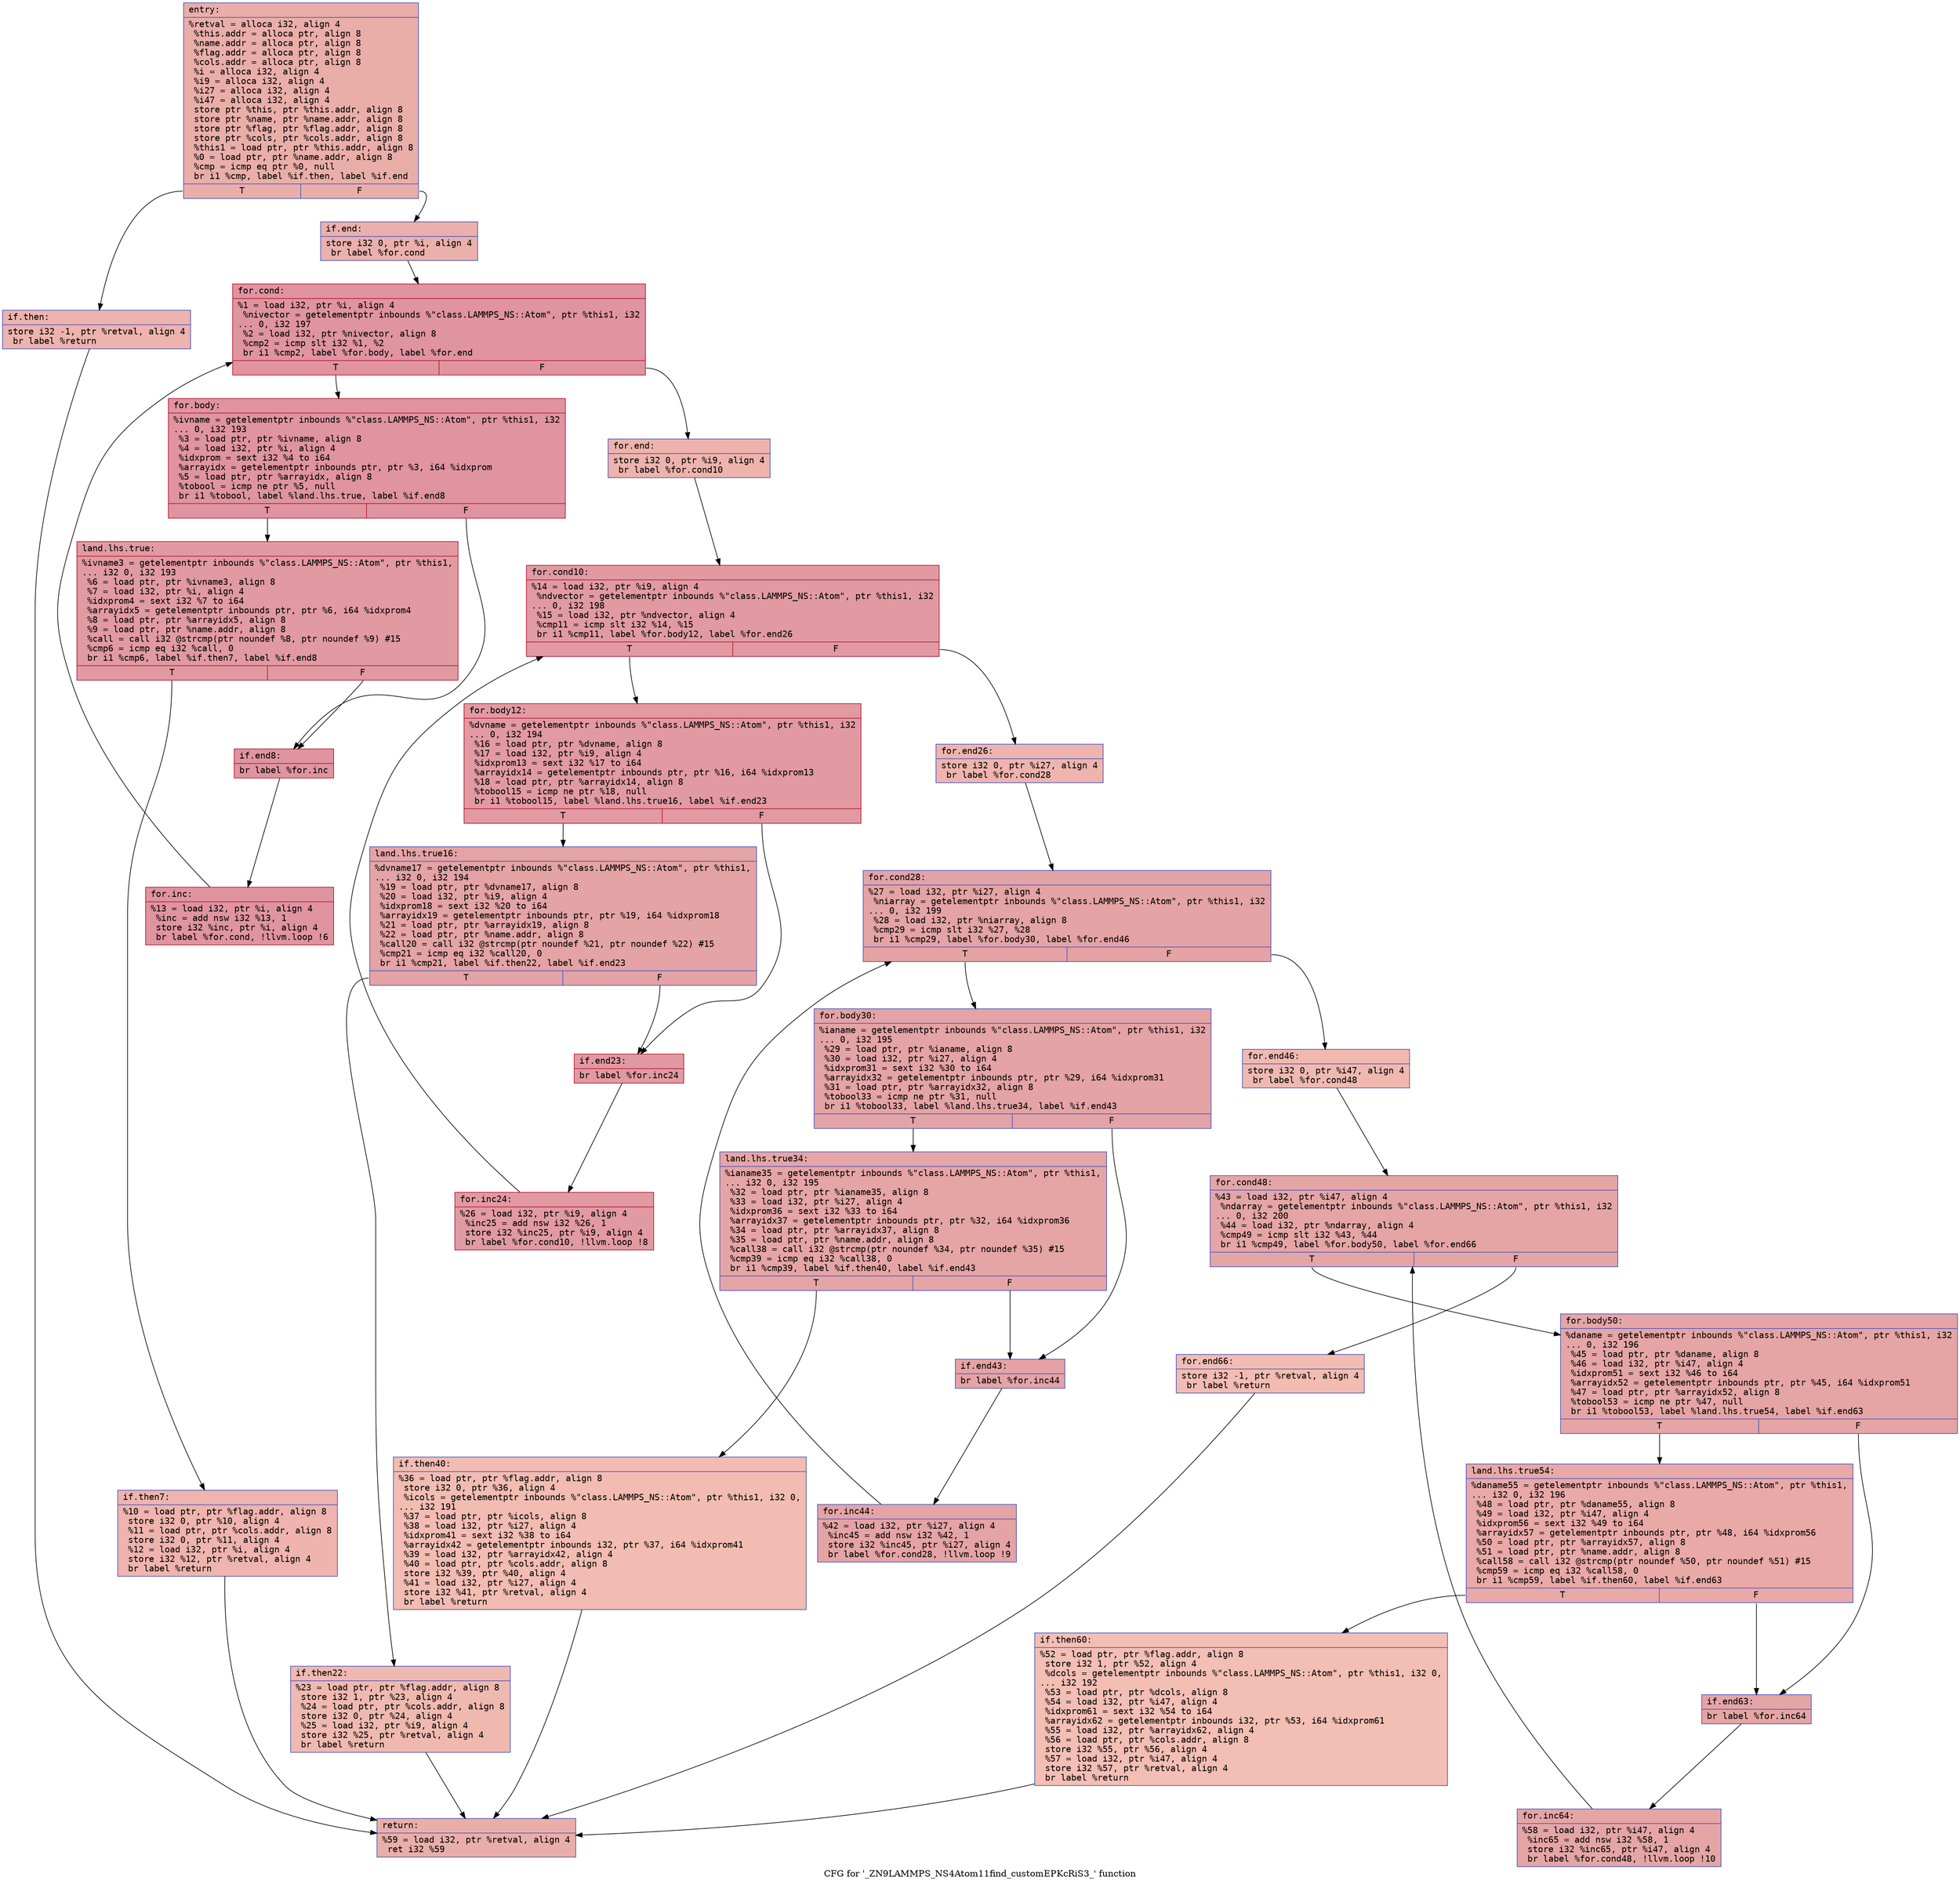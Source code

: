 digraph "CFG for '_ZN9LAMMPS_NS4Atom11find_customEPKcRiS3_' function" {
	label="CFG for '_ZN9LAMMPS_NS4Atom11find_customEPKcRiS3_' function";

	Node0x55aea91307e0 [shape=record,color="#3d50c3ff", style=filled, fillcolor="#d0473d70" fontname="Courier",label="{entry:\l|  %retval = alloca i32, align 4\l  %this.addr = alloca ptr, align 8\l  %name.addr = alloca ptr, align 8\l  %flag.addr = alloca ptr, align 8\l  %cols.addr = alloca ptr, align 8\l  %i = alloca i32, align 4\l  %i9 = alloca i32, align 4\l  %i27 = alloca i32, align 4\l  %i47 = alloca i32, align 4\l  store ptr %this, ptr %this.addr, align 8\l  store ptr %name, ptr %name.addr, align 8\l  store ptr %flag, ptr %flag.addr, align 8\l  store ptr %cols, ptr %cols.addr, align 8\l  %this1 = load ptr, ptr %this.addr, align 8\l  %0 = load ptr, ptr %name.addr, align 8\l  %cmp = icmp eq ptr %0, null\l  br i1 %cmp, label %if.then, label %if.end\l|{<s0>T|<s1>F}}"];
	Node0x55aea91307e0:s0 -> Node0x55aea91312f0[tooltip="entry -> if.then\nProbability 37.50%" ];
	Node0x55aea91307e0:s1 -> Node0x55aea9131360[tooltip="entry -> if.end\nProbability 62.50%" ];
	Node0x55aea91312f0 [shape=record,color="#3d50c3ff", style=filled, fillcolor="#d6524470" fontname="Courier",label="{if.then:\l|  store i32 -1, ptr %retval, align 4\l  br label %return\l}"];
	Node0x55aea91312f0 -> Node0x55aea9131520[tooltip="if.then -> return\nProbability 100.00%" ];
	Node0x55aea9131360 [shape=record,color="#3d50c3ff", style=filled, fillcolor="#d24b4070" fontname="Courier",label="{if.end:\l|  store i32 0, ptr %i, align 4\l  br label %for.cond\l}"];
	Node0x55aea9131360 -> Node0x55aea91316a0[tooltip="if.end -> for.cond\nProbability 100.00%" ];
	Node0x55aea91316a0 [shape=record,color="#b70d28ff", style=filled, fillcolor="#b70d2870" fontname="Courier",label="{for.cond:\l|  %1 = load i32, ptr %i, align 4\l  %nivector = getelementptr inbounds %\"class.LAMMPS_NS::Atom\", ptr %this1, i32\l... 0, i32 197\l  %2 = load i32, ptr %nivector, align 8\l  %cmp2 = icmp slt i32 %1, %2\l  br i1 %cmp2, label %for.body, label %for.end\l|{<s0>T|<s1>F}}"];
	Node0x55aea91316a0:s0 -> Node0x55aea9131a30[tooltip="for.cond -> for.body\nProbability 96.88%" ];
	Node0x55aea91316a0:s1 -> Node0x55aea9131ab0[tooltip="for.cond -> for.end\nProbability 3.12%" ];
	Node0x55aea9131a30 [shape=record,color="#b70d28ff", style=filled, fillcolor="#b70d2870" fontname="Courier",label="{for.body:\l|  %ivname = getelementptr inbounds %\"class.LAMMPS_NS::Atom\", ptr %this1, i32\l... 0, i32 193\l  %3 = load ptr, ptr %ivname, align 8\l  %4 = load i32, ptr %i, align 4\l  %idxprom = sext i32 %4 to i64\l  %arrayidx = getelementptr inbounds ptr, ptr %3, i64 %idxprom\l  %5 = load ptr, ptr %arrayidx, align 8\l  %tobool = icmp ne ptr %5, null\l  br i1 %tobool, label %land.lhs.true, label %if.end8\l|{<s0>T|<s1>F}}"];
	Node0x55aea9131a30:s0 -> Node0x55aea91321d0[tooltip="for.body -> land.lhs.true\nProbability 62.50%" ];
	Node0x55aea9131a30:s1 -> Node0x55aea9132250[tooltip="for.body -> if.end8\nProbability 37.50%" ];
	Node0x55aea91321d0 [shape=record,color="#b70d28ff", style=filled, fillcolor="#bb1b2c70" fontname="Courier",label="{land.lhs.true:\l|  %ivname3 = getelementptr inbounds %\"class.LAMMPS_NS::Atom\", ptr %this1,\l... i32 0, i32 193\l  %6 = load ptr, ptr %ivname3, align 8\l  %7 = load i32, ptr %i, align 4\l  %idxprom4 = sext i32 %7 to i64\l  %arrayidx5 = getelementptr inbounds ptr, ptr %6, i64 %idxprom4\l  %8 = load ptr, ptr %arrayidx5, align 8\l  %9 = load ptr, ptr %name.addr, align 8\l  %call = call i32 @strcmp(ptr noundef %8, ptr noundef %9) #15\l  %cmp6 = icmp eq i32 %call, 0\l  br i1 %cmp6, label %if.then7, label %if.end8\l|{<s0>T|<s1>F}}"];
	Node0x55aea91321d0:s0 -> Node0x55aea91329c0[tooltip="land.lhs.true -> if.then7\nProbability 3.12%" ];
	Node0x55aea91321d0:s1 -> Node0x55aea9132250[tooltip="land.lhs.true -> if.end8\nProbability 96.88%" ];
	Node0x55aea91329c0 [shape=record,color="#3d50c3ff", style=filled, fillcolor="#d8564670" fontname="Courier",label="{if.then7:\l|  %10 = load ptr, ptr %flag.addr, align 8\l  store i32 0, ptr %10, align 4\l  %11 = load ptr, ptr %cols.addr, align 8\l  store i32 0, ptr %11, align 4\l  %12 = load i32, ptr %i, align 4\l  store i32 %12, ptr %retval, align 4\l  br label %return\l}"];
	Node0x55aea91329c0 -> Node0x55aea9131520[tooltip="if.then7 -> return\nProbability 100.00%" ];
	Node0x55aea9132250 [shape=record,color="#b70d28ff", style=filled, fillcolor="#b70d2870" fontname="Courier",label="{if.end8:\l|  br label %for.inc\l}"];
	Node0x55aea9132250 -> Node0x55aea9132ec0[tooltip="if.end8 -> for.inc\nProbability 100.00%" ];
	Node0x55aea9132ec0 [shape=record,color="#b70d28ff", style=filled, fillcolor="#b70d2870" fontname="Courier",label="{for.inc:\l|  %13 = load i32, ptr %i, align 4\l  %inc = add nsw i32 %13, 1\l  store i32 %inc, ptr %i, align 4\l  br label %for.cond, !llvm.loop !6\l}"];
	Node0x55aea9132ec0 -> Node0x55aea91316a0[tooltip="for.inc -> for.cond\nProbability 100.00%" ];
	Node0x55aea9131ab0 [shape=record,color="#3d50c3ff", style=filled, fillcolor="#d6524470" fontname="Courier",label="{for.end:\l|  store i32 0, ptr %i9, align 4\l  br label %for.cond10\l}"];
	Node0x55aea9131ab0 -> Node0x55aea9133390[tooltip="for.end -> for.cond10\nProbability 100.00%" ];
	Node0x55aea9133390 [shape=record,color="#b70d28ff", style=filled, fillcolor="#bb1b2c70" fontname="Courier",label="{for.cond10:\l|  %14 = load i32, ptr %i9, align 4\l  %ndvector = getelementptr inbounds %\"class.LAMMPS_NS::Atom\", ptr %this1, i32\l... 0, i32 198\l  %15 = load i32, ptr %ndvector, align 4\l  %cmp11 = icmp slt i32 %14, %15\l  br i1 %cmp11, label %for.body12, label %for.end26\l|{<s0>T|<s1>F}}"];
	Node0x55aea9133390:s0 -> Node0x55aea9133720[tooltip="for.cond10 -> for.body12\nProbability 96.88%" ];
	Node0x55aea9133390:s1 -> Node0x55aea91337a0[tooltip="for.cond10 -> for.end26\nProbability 3.12%" ];
	Node0x55aea9133720 [shape=record,color="#b70d28ff", style=filled, fillcolor="#bb1b2c70" fontname="Courier",label="{for.body12:\l|  %dvname = getelementptr inbounds %\"class.LAMMPS_NS::Atom\", ptr %this1, i32\l... 0, i32 194\l  %16 = load ptr, ptr %dvname, align 8\l  %17 = load i32, ptr %i9, align 4\l  %idxprom13 = sext i32 %17 to i64\l  %arrayidx14 = getelementptr inbounds ptr, ptr %16, i64 %idxprom13\l  %18 = load ptr, ptr %arrayidx14, align 8\l  %tobool15 = icmp ne ptr %18, null\l  br i1 %tobool15, label %land.lhs.true16, label %if.end23\l|{<s0>T|<s1>F}}"];
	Node0x55aea9133720:s0 -> Node0x55aea9133d60[tooltip="for.body12 -> land.lhs.true16\nProbability 62.50%" ];
	Node0x55aea9133720:s1 -> Node0x55aea9133de0[tooltip="for.body12 -> if.end23\nProbability 37.50%" ];
	Node0x55aea9133d60 [shape=record,color="#3d50c3ff", style=filled, fillcolor="#c32e3170" fontname="Courier",label="{land.lhs.true16:\l|  %dvname17 = getelementptr inbounds %\"class.LAMMPS_NS::Atom\", ptr %this1,\l... i32 0, i32 194\l  %19 = load ptr, ptr %dvname17, align 8\l  %20 = load i32, ptr %i9, align 4\l  %idxprom18 = sext i32 %20 to i64\l  %arrayidx19 = getelementptr inbounds ptr, ptr %19, i64 %idxprom18\l  %21 = load ptr, ptr %arrayidx19, align 8\l  %22 = load ptr, ptr %name.addr, align 8\l  %call20 = call i32 @strcmp(ptr noundef %21, ptr noundef %22) #15\l  %cmp21 = icmp eq i32 %call20, 0\l  br i1 %cmp21, label %if.then22, label %if.end23\l|{<s0>T|<s1>F}}"];
	Node0x55aea9133d60:s0 -> Node0x55aea9134880[tooltip="land.lhs.true16 -> if.then22\nProbability 3.12%" ];
	Node0x55aea9133d60:s1 -> Node0x55aea9133de0[tooltip="land.lhs.true16 -> if.end23\nProbability 96.88%" ];
	Node0x55aea9134880 [shape=record,color="#3d50c3ff", style=filled, fillcolor="#de614d70" fontname="Courier",label="{if.then22:\l|  %23 = load ptr, ptr %flag.addr, align 8\l  store i32 1, ptr %23, align 4\l  %24 = load ptr, ptr %cols.addr, align 8\l  store i32 0, ptr %24, align 4\l  %25 = load i32, ptr %i9, align 4\l  store i32 %25, ptr %retval, align 4\l  br label %return\l}"];
	Node0x55aea9134880 -> Node0x55aea9131520[tooltip="if.then22 -> return\nProbability 100.00%" ];
	Node0x55aea9133de0 [shape=record,color="#b70d28ff", style=filled, fillcolor="#bb1b2c70" fontname="Courier",label="{if.end23:\l|  br label %for.inc24\l}"];
	Node0x55aea9133de0 -> Node0x55aea9134d80[tooltip="if.end23 -> for.inc24\nProbability 100.00%" ];
	Node0x55aea9134d80 [shape=record,color="#b70d28ff", style=filled, fillcolor="#bb1b2c70" fontname="Courier",label="{for.inc24:\l|  %26 = load i32, ptr %i9, align 4\l  %inc25 = add nsw i32 %26, 1\l  store i32 %inc25, ptr %i9, align 4\l  br label %for.cond10, !llvm.loop !8\l}"];
	Node0x55aea9134d80 -> Node0x55aea9133390[tooltip="for.inc24 -> for.cond10\nProbability 100.00%" ];
	Node0x55aea91337a0 [shape=record,color="#3d50c3ff", style=filled, fillcolor="#d8564670" fontname="Courier",label="{for.end26:\l|  store i32 0, ptr %i27, align 4\l  br label %for.cond28\l}"];
	Node0x55aea91337a0 -> Node0x55aea91352a0[tooltip="for.end26 -> for.cond28\nProbability 100.00%" ];
	Node0x55aea91352a0 [shape=record,color="#3d50c3ff", style=filled, fillcolor="#c32e3170" fontname="Courier",label="{for.cond28:\l|  %27 = load i32, ptr %i27, align 4\l  %niarray = getelementptr inbounds %\"class.LAMMPS_NS::Atom\", ptr %this1, i32\l... 0, i32 199\l  %28 = load i32, ptr %niarray, align 8\l  %cmp29 = icmp slt i32 %27, %28\l  br i1 %cmp29, label %for.body30, label %for.end46\l|{<s0>T|<s1>F}}"];
	Node0x55aea91352a0:s0 -> Node0x55aea9135620[tooltip="for.cond28 -> for.body30\nProbability 96.88%" ];
	Node0x55aea91352a0:s1 -> Node0x55aea91356a0[tooltip="for.cond28 -> for.end46\nProbability 3.12%" ];
	Node0x55aea9135620 [shape=record,color="#3d50c3ff", style=filled, fillcolor="#c32e3170" fontname="Courier",label="{for.body30:\l|  %ianame = getelementptr inbounds %\"class.LAMMPS_NS::Atom\", ptr %this1, i32\l... 0, i32 195\l  %29 = load ptr, ptr %ianame, align 8\l  %30 = load i32, ptr %i27, align 4\l  %idxprom31 = sext i32 %30 to i64\l  %arrayidx32 = getelementptr inbounds ptr, ptr %29, i64 %idxprom31\l  %31 = load ptr, ptr %arrayidx32, align 8\l  %tobool33 = icmp ne ptr %31, null\l  br i1 %tobool33, label %land.lhs.true34, label %if.end43\l|{<s0>T|<s1>F}}"];
	Node0x55aea9135620:s0 -> Node0x55aea9135c60[tooltip="for.body30 -> land.lhs.true34\nProbability 62.50%" ];
	Node0x55aea9135620:s1 -> Node0x55aea9135ce0[tooltip="for.body30 -> if.end43\nProbability 37.50%" ];
	Node0x55aea9135c60 [shape=record,color="#3d50c3ff", style=filled, fillcolor="#c5333470" fontname="Courier",label="{land.lhs.true34:\l|  %ianame35 = getelementptr inbounds %\"class.LAMMPS_NS::Atom\", ptr %this1,\l... i32 0, i32 195\l  %32 = load ptr, ptr %ianame35, align 8\l  %33 = load i32, ptr %i27, align 4\l  %idxprom36 = sext i32 %33 to i64\l  %arrayidx37 = getelementptr inbounds ptr, ptr %32, i64 %idxprom36\l  %34 = load ptr, ptr %arrayidx37, align 8\l  %35 = load ptr, ptr %name.addr, align 8\l  %call38 = call i32 @strcmp(ptr noundef %34, ptr noundef %35) #15\l  %cmp39 = icmp eq i32 %call38, 0\l  br i1 %cmp39, label %if.then40, label %if.end43\l|{<s0>T|<s1>F}}"];
	Node0x55aea9135c60:s0 -> Node0x55aea9136470[tooltip="land.lhs.true34 -> if.then40\nProbability 3.12%" ];
	Node0x55aea9135c60:s1 -> Node0x55aea9135ce0[tooltip="land.lhs.true34 -> if.end43\nProbability 96.88%" ];
	Node0x55aea9136470 [shape=record,color="#3d50c3ff", style=filled, fillcolor="#e1675170" fontname="Courier",label="{if.then40:\l|  %36 = load ptr, ptr %flag.addr, align 8\l  store i32 0, ptr %36, align 4\l  %icols = getelementptr inbounds %\"class.LAMMPS_NS::Atom\", ptr %this1, i32 0,\l... i32 191\l  %37 = load ptr, ptr %icols, align 8\l  %38 = load i32, ptr %i27, align 4\l  %idxprom41 = sext i32 %38 to i64\l  %arrayidx42 = getelementptr inbounds i32, ptr %37, i64 %idxprom41\l  %39 = load i32, ptr %arrayidx42, align 4\l  %40 = load ptr, ptr %cols.addr, align 8\l  store i32 %39, ptr %40, align 4\l  %41 = load i32, ptr %i27, align 4\l  store i32 %41, ptr %retval, align 4\l  br label %return\l}"];
	Node0x55aea9136470 -> Node0x55aea9131520[tooltip="if.then40 -> return\nProbability 100.00%" ];
	Node0x55aea9135ce0 [shape=record,color="#3d50c3ff", style=filled, fillcolor="#c32e3170" fontname="Courier",label="{if.end43:\l|  br label %for.inc44\l}"];
	Node0x55aea9135ce0 -> Node0x55aea9136d40[tooltip="if.end43 -> for.inc44\nProbability 100.00%" ];
	Node0x55aea9136d40 [shape=record,color="#3d50c3ff", style=filled, fillcolor="#c32e3170" fontname="Courier",label="{for.inc44:\l|  %42 = load i32, ptr %i27, align 4\l  %inc45 = add nsw i32 %42, 1\l  store i32 %inc45, ptr %i27, align 4\l  br label %for.cond28, !llvm.loop !9\l}"];
	Node0x55aea9136d40 -> Node0x55aea91352a0[tooltip="for.inc44 -> for.cond28\nProbability 100.00%" ];
	Node0x55aea91356a0 [shape=record,color="#3d50c3ff", style=filled, fillcolor="#de614d70" fontname="Courier",label="{for.end46:\l|  store i32 0, ptr %i47, align 4\l  br label %for.cond48\l}"];
	Node0x55aea91356a0 -> Node0x55aea9137260[tooltip="for.end46 -> for.cond48\nProbability 100.00%" ];
	Node0x55aea9137260 [shape=record,color="#3d50c3ff", style=filled, fillcolor="#c5333470" fontname="Courier",label="{for.cond48:\l|  %43 = load i32, ptr %i47, align 4\l  %ndarray = getelementptr inbounds %\"class.LAMMPS_NS::Atom\", ptr %this1, i32\l... 0, i32 200\l  %44 = load i32, ptr %ndarray, align 4\l  %cmp49 = icmp slt i32 %43, %44\l  br i1 %cmp49, label %for.body50, label %for.end66\l|{<s0>T|<s1>F}}"];
	Node0x55aea9137260:s0 -> Node0x55aea91375e0[tooltip="for.cond48 -> for.body50\nProbability 96.88%" ];
	Node0x55aea9137260:s1 -> Node0x55aea9137660[tooltip="for.cond48 -> for.end66\nProbability 3.12%" ];
	Node0x55aea91375e0 [shape=record,color="#3d50c3ff", style=filled, fillcolor="#c5333470" fontname="Courier",label="{for.body50:\l|  %daname = getelementptr inbounds %\"class.LAMMPS_NS::Atom\", ptr %this1, i32\l... 0, i32 196\l  %45 = load ptr, ptr %daname, align 8\l  %46 = load i32, ptr %i47, align 4\l  %idxprom51 = sext i32 %46 to i64\l  %arrayidx52 = getelementptr inbounds ptr, ptr %45, i64 %idxprom51\l  %47 = load ptr, ptr %arrayidx52, align 8\l  %tobool53 = icmp ne ptr %47, null\l  br i1 %tobool53, label %land.lhs.true54, label %if.end63\l|{<s0>T|<s1>F}}"];
	Node0x55aea91375e0:s0 -> Node0x55aea9138430[tooltip="for.body50 -> land.lhs.true54\nProbability 62.50%" ];
	Node0x55aea91375e0:s1 -> Node0x55aea91384b0[tooltip="for.body50 -> if.end63\nProbability 37.50%" ];
	Node0x55aea9138430 [shape=record,color="#3d50c3ff", style=filled, fillcolor="#ca3b3770" fontname="Courier",label="{land.lhs.true54:\l|  %daname55 = getelementptr inbounds %\"class.LAMMPS_NS::Atom\", ptr %this1,\l... i32 0, i32 196\l  %48 = load ptr, ptr %daname55, align 8\l  %49 = load i32, ptr %i47, align 4\l  %idxprom56 = sext i32 %49 to i64\l  %arrayidx57 = getelementptr inbounds ptr, ptr %48, i64 %idxprom56\l  %50 = load ptr, ptr %arrayidx57, align 8\l  %51 = load ptr, ptr %name.addr, align 8\l  %call58 = call i32 @strcmp(ptr noundef %50, ptr noundef %51) #15\l  %cmp59 = icmp eq i32 %call58, 0\l  br i1 %cmp59, label %if.then60, label %if.end63\l|{<s0>T|<s1>F}}"];
	Node0x55aea9138430:s0 -> Node0x55aea9138c40[tooltip="land.lhs.true54 -> if.then60\nProbability 3.12%" ];
	Node0x55aea9138430:s1 -> Node0x55aea91384b0[tooltip="land.lhs.true54 -> if.end63\nProbability 96.88%" ];
	Node0x55aea9138c40 [shape=record,color="#3d50c3ff", style=filled, fillcolor="#e36c5570" fontname="Courier",label="{if.then60:\l|  %52 = load ptr, ptr %flag.addr, align 8\l  store i32 1, ptr %52, align 4\l  %dcols = getelementptr inbounds %\"class.LAMMPS_NS::Atom\", ptr %this1, i32 0,\l... i32 192\l  %53 = load ptr, ptr %dcols, align 8\l  %54 = load i32, ptr %i47, align 4\l  %idxprom61 = sext i32 %54 to i64\l  %arrayidx62 = getelementptr inbounds i32, ptr %53, i64 %idxprom61\l  %55 = load i32, ptr %arrayidx62, align 4\l  %56 = load ptr, ptr %cols.addr, align 8\l  store i32 %55, ptr %56, align 4\l  %57 = load i32, ptr %i47, align 4\l  store i32 %57, ptr %retval, align 4\l  br label %return\l}"];
	Node0x55aea9138c40 -> Node0x55aea9131520[tooltip="if.then60 -> return\nProbability 100.00%" ];
	Node0x55aea91384b0 [shape=record,color="#3d50c3ff", style=filled, fillcolor="#c5333470" fontname="Courier",label="{if.end63:\l|  br label %for.inc64\l}"];
	Node0x55aea91384b0 -> Node0x55aea9134400[tooltip="if.end63 -> for.inc64\nProbability 100.00%" ];
	Node0x55aea9134400 [shape=record,color="#3d50c3ff", style=filled, fillcolor="#c5333470" fontname="Courier",label="{for.inc64:\l|  %58 = load i32, ptr %i47, align 4\l  %inc65 = add nsw i32 %58, 1\l  store i32 %inc65, ptr %i47, align 4\l  br label %for.cond48, !llvm.loop !10\l}"];
	Node0x55aea9134400 -> Node0x55aea9137260[tooltip="for.inc64 -> for.cond48\nProbability 100.00%" ];
	Node0x55aea9137660 [shape=record,color="#3d50c3ff", style=filled, fillcolor="#e1675170" fontname="Courier",label="{for.end66:\l|  store i32 -1, ptr %retval, align 4\l  br label %return\l}"];
	Node0x55aea9137660 -> Node0x55aea9131520[tooltip="for.end66 -> return\nProbability 100.00%" ];
	Node0x55aea9131520 [shape=record,color="#3d50c3ff", style=filled, fillcolor="#d0473d70" fontname="Courier",label="{return:\l|  %59 = load i32, ptr %retval, align 4\l  ret i32 %59\l}"];
}
